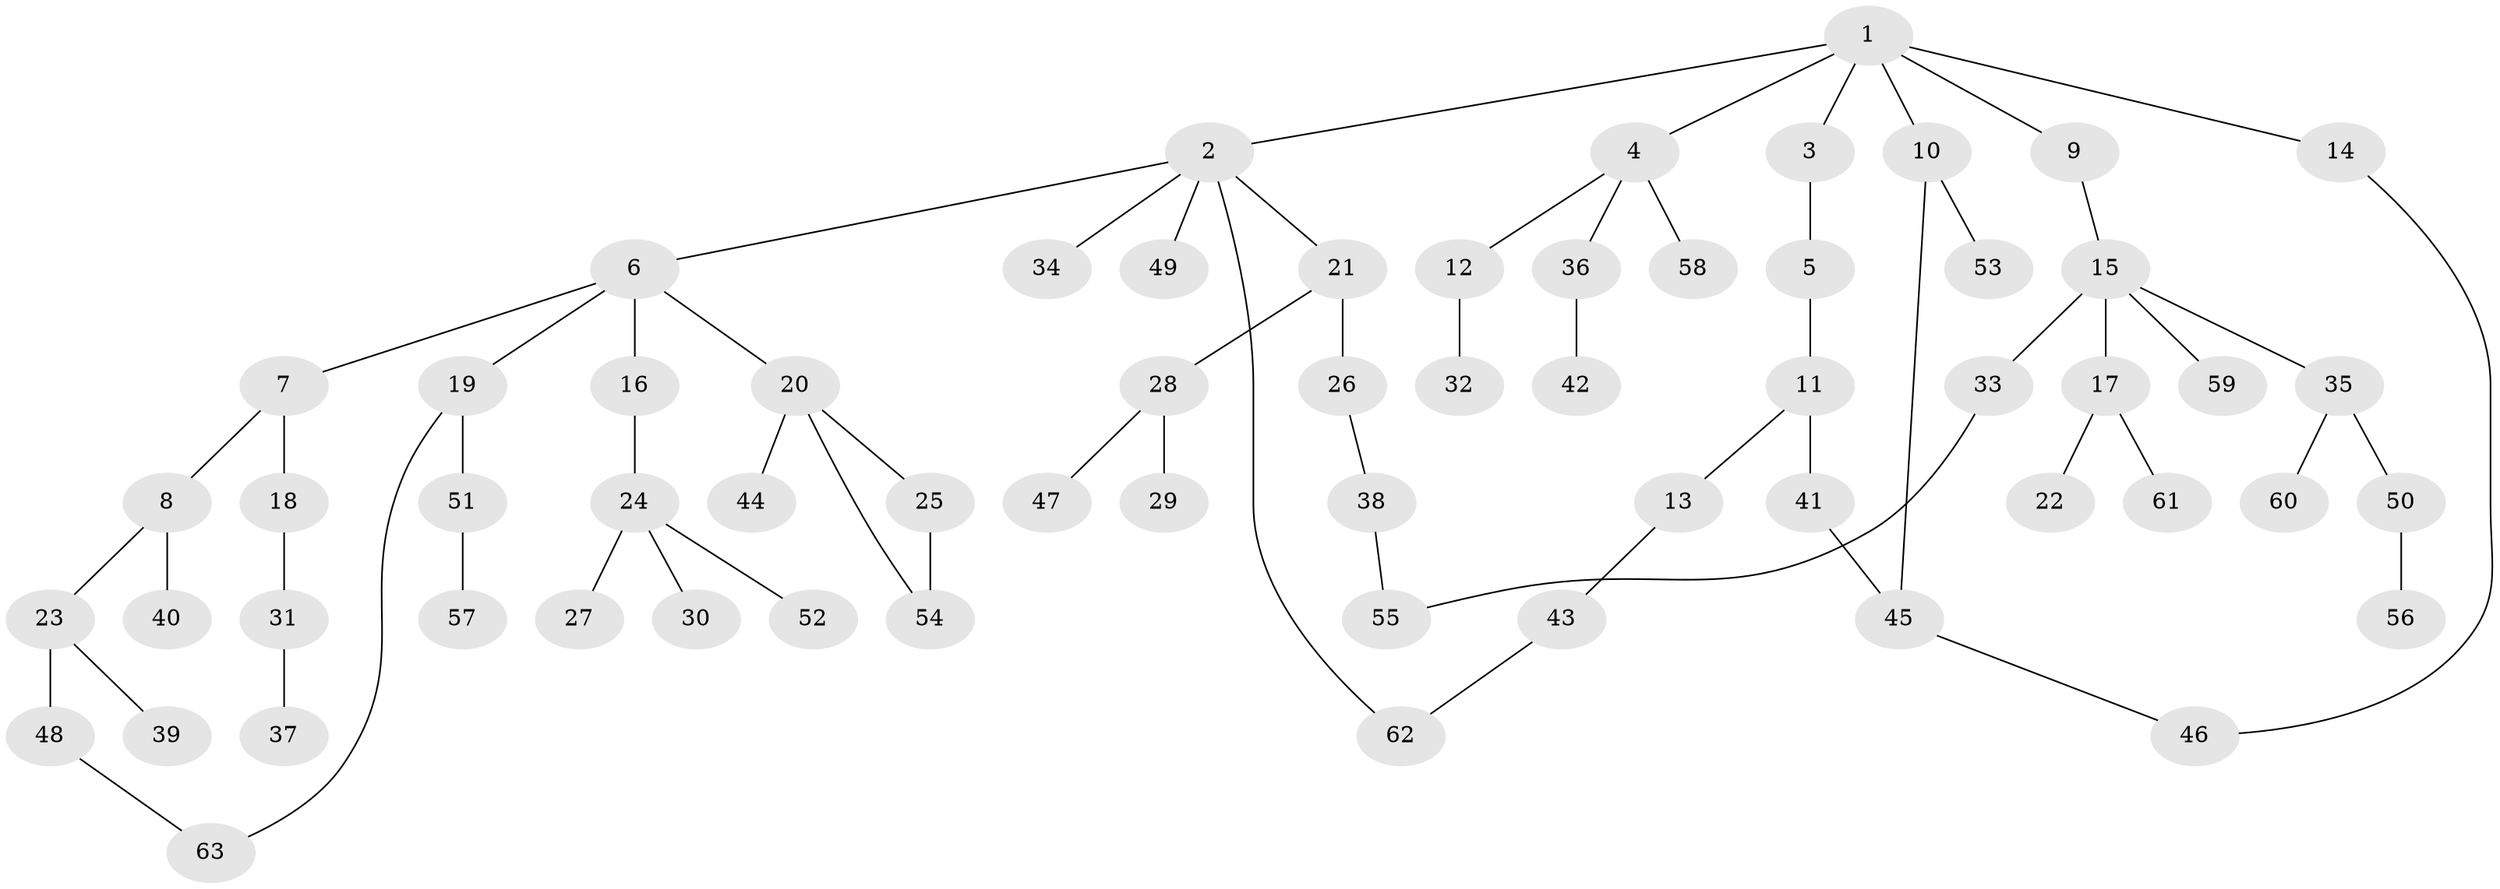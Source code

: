 // original degree distribution, {6: 0.033707865168539325, 7: 0.011235955056179775, 3: 0.19101123595505617, 5: 0.02247191011235955, 4: 0.06741573033707865, 2: 0.20224719101123595, 1: 0.47191011235955055}
// Generated by graph-tools (version 1.1) at 2025/49/03/04/25 22:49:03]
// undirected, 63 vertices, 68 edges
graph export_dot {
  node [color=gray90,style=filled];
  1;
  2;
  3;
  4;
  5;
  6;
  7;
  8;
  9;
  10;
  11;
  12;
  13;
  14;
  15;
  16;
  17;
  18;
  19;
  20;
  21;
  22;
  23;
  24;
  25;
  26;
  27;
  28;
  29;
  30;
  31;
  32;
  33;
  34;
  35;
  36;
  37;
  38;
  39;
  40;
  41;
  42;
  43;
  44;
  45;
  46;
  47;
  48;
  49;
  50;
  51;
  52;
  53;
  54;
  55;
  56;
  57;
  58;
  59;
  60;
  61;
  62;
  63;
  1 -- 2 [weight=1.0];
  1 -- 3 [weight=1.0];
  1 -- 4 [weight=1.0];
  1 -- 9 [weight=1.0];
  1 -- 10 [weight=1.0];
  1 -- 14 [weight=1.0];
  2 -- 6 [weight=1.0];
  2 -- 21 [weight=1.0];
  2 -- 34 [weight=1.0];
  2 -- 49 [weight=1.0];
  2 -- 62 [weight=1.0];
  3 -- 5 [weight=1.0];
  4 -- 12 [weight=1.0];
  4 -- 36 [weight=1.0];
  4 -- 58 [weight=1.0];
  5 -- 11 [weight=1.0];
  6 -- 7 [weight=1.0];
  6 -- 16 [weight=1.0];
  6 -- 19 [weight=1.0];
  6 -- 20 [weight=1.0];
  7 -- 8 [weight=1.0];
  7 -- 18 [weight=1.0];
  8 -- 23 [weight=1.0];
  8 -- 40 [weight=1.0];
  9 -- 15 [weight=1.0];
  10 -- 45 [weight=1.0];
  10 -- 53 [weight=1.0];
  11 -- 13 [weight=1.0];
  11 -- 41 [weight=1.0];
  12 -- 32 [weight=1.0];
  13 -- 43 [weight=1.0];
  14 -- 46 [weight=1.0];
  15 -- 17 [weight=1.0];
  15 -- 33 [weight=1.0];
  15 -- 35 [weight=1.0];
  15 -- 59 [weight=1.0];
  16 -- 24 [weight=1.0];
  17 -- 22 [weight=1.0];
  17 -- 61 [weight=1.0];
  18 -- 31 [weight=1.0];
  19 -- 51 [weight=1.0];
  19 -- 63 [weight=1.0];
  20 -- 25 [weight=1.0];
  20 -- 44 [weight=1.0];
  20 -- 54 [weight=1.0];
  21 -- 26 [weight=1.0];
  21 -- 28 [weight=1.0];
  23 -- 39 [weight=1.0];
  23 -- 48 [weight=1.0];
  24 -- 27 [weight=1.0];
  24 -- 30 [weight=1.0];
  24 -- 52 [weight=1.0];
  25 -- 54 [weight=1.0];
  26 -- 38 [weight=1.0];
  28 -- 29 [weight=1.0];
  28 -- 47 [weight=1.0];
  31 -- 37 [weight=1.0];
  33 -- 55 [weight=1.0];
  35 -- 50 [weight=1.0];
  35 -- 60 [weight=1.0];
  36 -- 42 [weight=1.0];
  38 -- 55 [weight=1.0];
  41 -- 45 [weight=1.0];
  43 -- 62 [weight=1.0];
  45 -- 46 [weight=1.0];
  48 -- 63 [weight=1.0];
  50 -- 56 [weight=1.0];
  51 -- 57 [weight=1.0];
}
